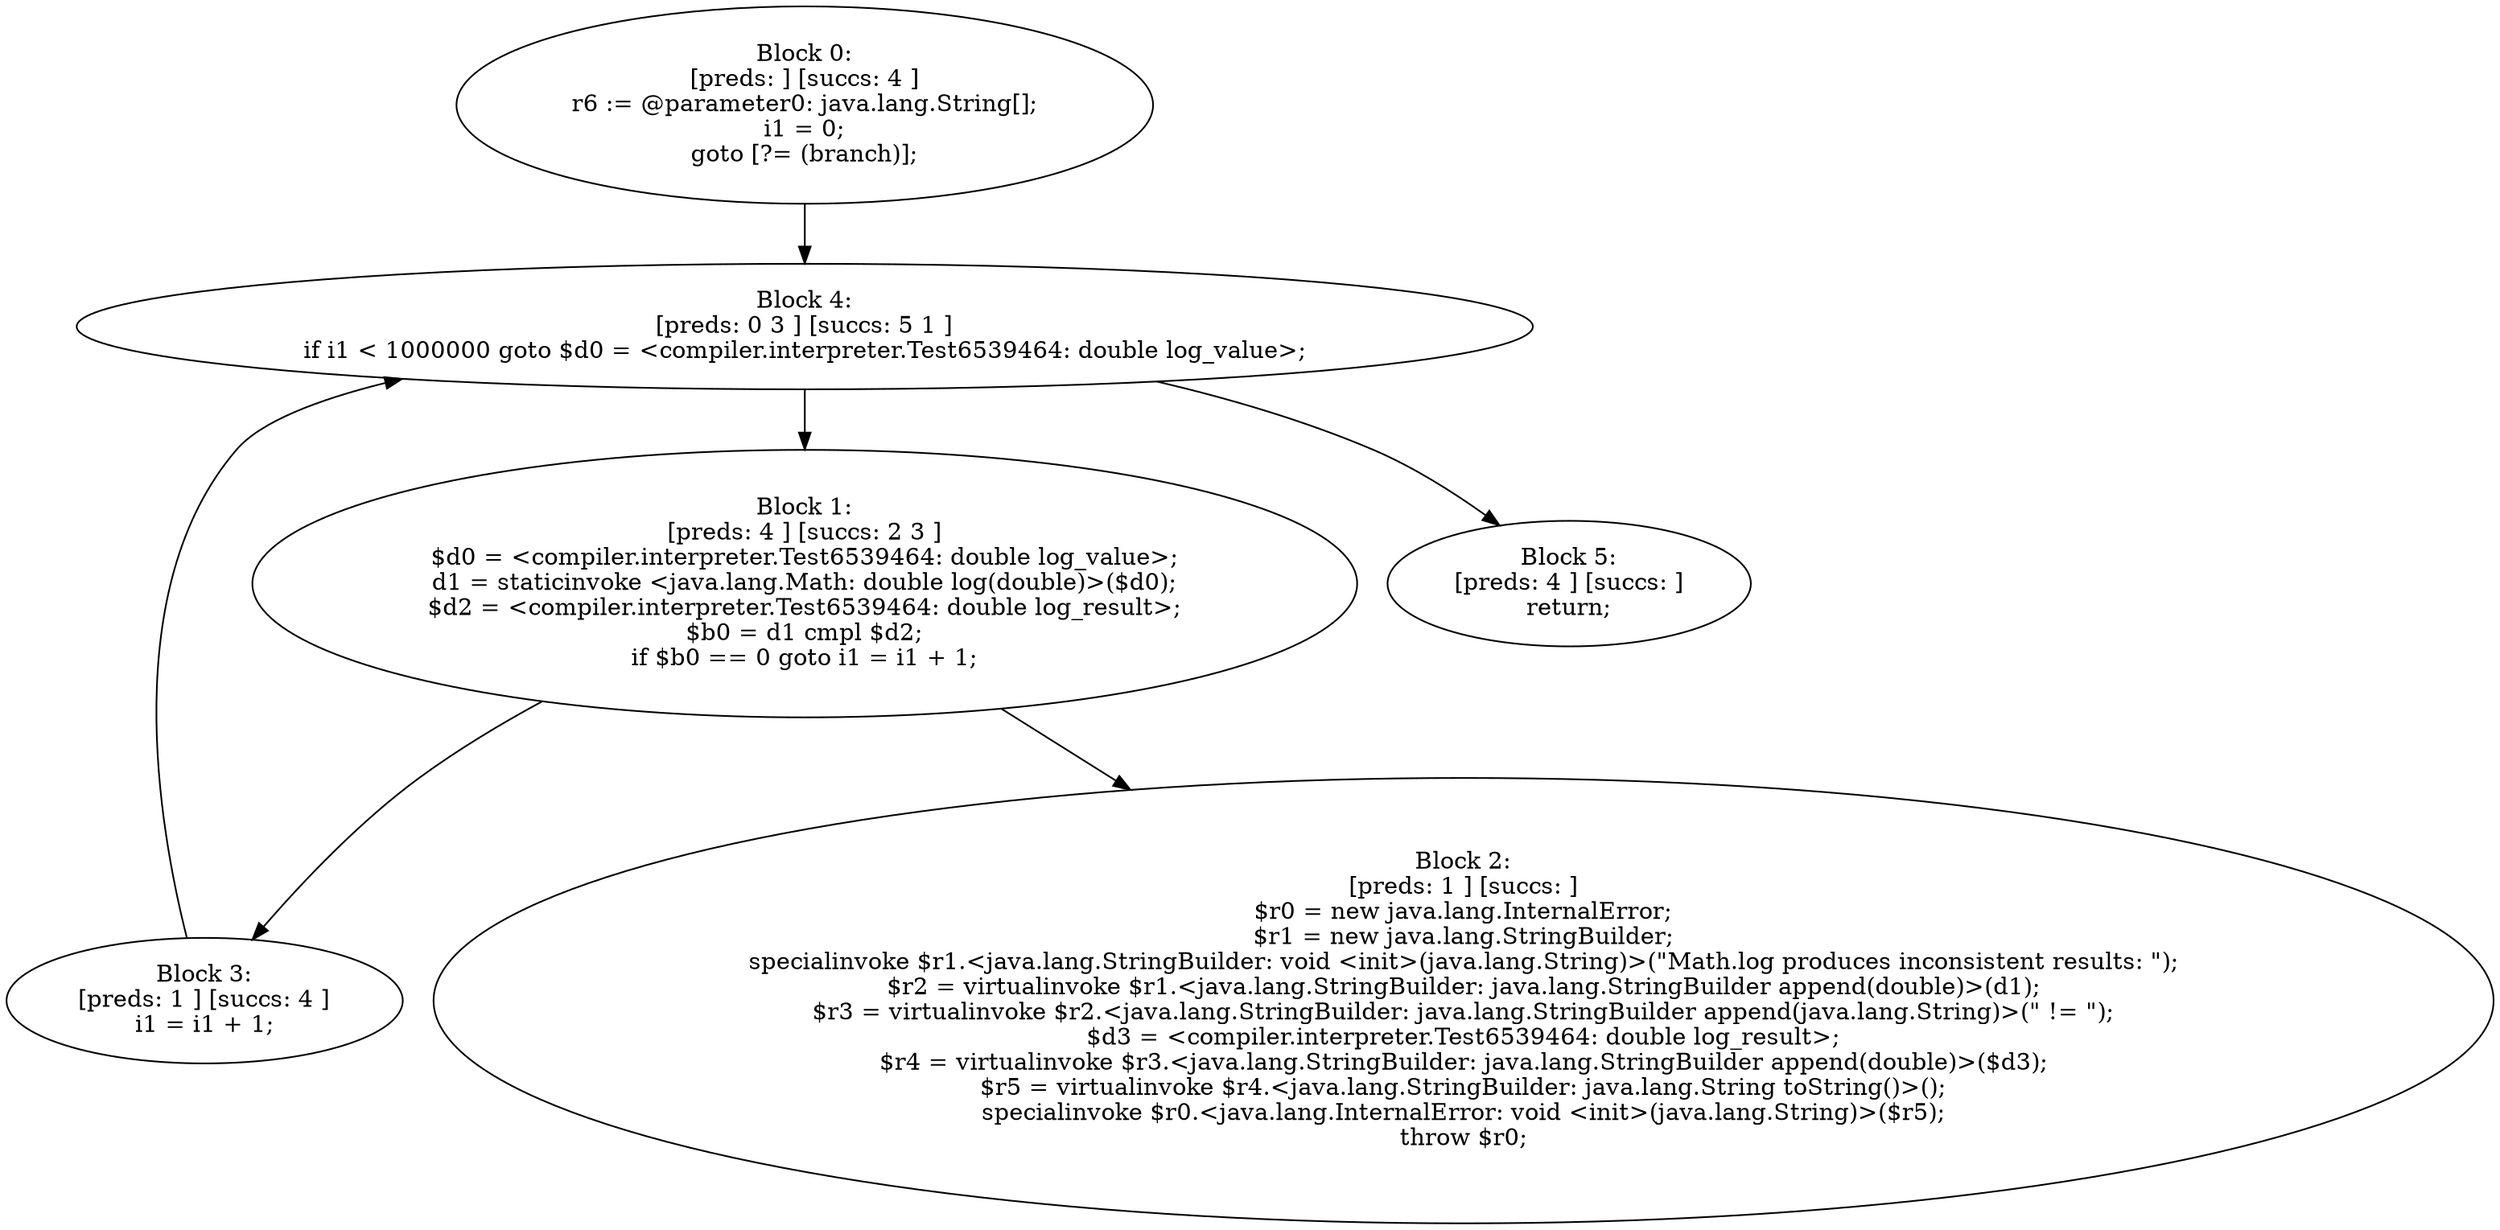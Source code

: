 digraph "unitGraph" {
    "Block 0:
[preds: ] [succs: 4 ]
r6 := @parameter0: java.lang.String[];
i1 = 0;
goto [?= (branch)];
"
    "Block 1:
[preds: 4 ] [succs: 2 3 ]
$d0 = <compiler.interpreter.Test6539464: double log_value>;
d1 = staticinvoke <java.lang.Math: double log(double)>($d0);
$d2 = <compiler.interpreter.Test6539464: double log_result>;
$b0 = d1 cmpl $d2;
if $b0 == 0 goto i1 = i1 + 1;
"
    "Block 2:
[preds: 1 ] [succs: ]
$r0 = new java.lang.InternalError;
$r1 = new java.lang.StringBuilder;
specialinvoke $r1.<java.lang.StringBuilder: void <init>(java.lang.String)>(\"Math.log produces inconsistent results: \");
$r2 = virtualinvoke $r1.<java.lang.StringBuilder: java.lang.StringBuilder append(double)>(d1);
$r3 = virtualinvoke $r2.<java.lang.StringBuilder: java.lang.StringBuilder append(java.lang.String)>(\" != \");
$d3 = <compiler.interpreter.Test6539464: double log_result>;
$r4 = virtualinvoke $r3.<java.lang.StringBuilder: java.lang.StringBuilder append(double)>($d3);
$r5 = virtualinvoke $r4.<java.lang.StringBuilder: java.lang.String toString()>();
specialinvoke $r0.<java.lang.InternalError: void <init>(java.lang.String)>($r5);
throw $r0;
"
    "Block 3:
[preds: 1 ] [succs: 4 ]
i1 = i1 + 1;
"
    "Block 4:
[preds: 0 3 ] [succs: 5 1 ]
if i1 < 1000000 goto $d0 = <compiler.interpreter.Test6539464: double log_value>;
"
    "Block 5:
[preds: 4 ] [succs: ]
return;
"
    "Block 0:
[preds: ] [succs: 4 ]
r6 := @parameter0: java.lang.String[];
i1 = 0;
goto [?= (branch)];
"->"Block 4:
[preds: 0 3 ] [succs: 5 1 ]
if i1 < 1000000 goto $d0 = <compiler.interpreter.Test6539464: double log_value>;
";
    "Block 1:
[preds: 4 ] [succs: 2 3 ]
$d0 = <compiler.interpreter.Test6539464: double log_value>;
d1 = staticinvoke <java.lang.Math: double log(double)>($d0);
$d2 = <compiler.interpreter.Test6539464: double log_result>;
$b0 = d1 cmpl $d2;
if $b0 == 0 goto i1 = i1 + 1;
"->"Block 2:
[preds: 1 ] [succs: ]
$r0 = new java.lang.InternalError;
$r1 = new java.lang.StringBuilder;
specialinvoke $r1.<java.lang.StringBuilder: void <init>(java.lang.String)>(\"Math.log produces inconsistent results: \");
$r2 = virtualinvoke $r1.<java.lang.StringBuilder: java.lang.StringBuilder append(double)>(d1);
$r3 = virtualinvoke $r2.<java.lang.StringBuilder: java.lang.StringBuilder append(java.lang.String)>(\" != \");
$d3 = <compiler.interpreter.Test6539464: double log_result>;
$r4 = virtualinvoke $r3.<java.lang.StringBuilder: java.lang.StringBuilder append(double)>($d3);
$r5 = virtualinvoke $r4.<java.lang.StringBuilder: java.lang.String toString()>();
specialinvoke $r0.<java.lang.InternalError: void <init>(java.lang.String)>($r5);
throw $r0;
";
    "Block 1:
[preds: 4 ] [succs: 2 3 ]
$d0 = <compiler.interpreter.Test6539464: double log_value>;
d1 = staticinvoke <java.lang.Math: double log(double)>($d0);
$d2 = <compiler.interpreter.Test6539464: double log_result>;
$b0 = d1 cmpl $d2;
if $b0 == 0 goto i1 = i1 + 1;
"->"Block 3:
[preds: 1 ] [succs: 4 ]
i1 = i1 + 1;
";
    "Block 3:
[preds: 1 ] [succs: 4 ]
i1 = i1 + 1;
"->"Block 4:
[preds: 0 3 ] [succs: 5 1 ]
if i1 < 1000000 goto $d0 = <compiler.interpreter.Test6539464: double log_value>;
";
    "Block 4:
[preds: 0 3 ] [succs: 5 1 ]
if i1 < 1000000 goto $d0 = <compiler.interpreter.Test6539464: double log_value>;
"->"Block 5:
[preds: 4 ] [succs: ]
return;
";
    "Block 4:
[preds: 0 3 ] [succs: 5 1 ]
if i1 < 1000000 goto $d0 = <compiler.interpreter.Test6539464: double log_value>;
"->"Block 1:
[preds: 4 ] [succs: 2 3 ]
$d0 = <compiler.interpreter.Test6539464: double log_value>;
d1 = staticinvoke <java.lang.Math: double log(double)>($d0);
$d2 = <compiler.interpreter.Test6539464: double log_result>;
$b0 = d1 cmpl $d2;
if $b0 == 0 goto i1 = i1 + 1;
";
}

